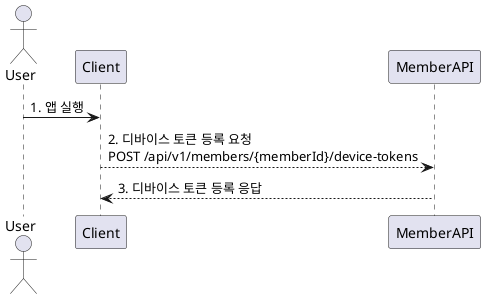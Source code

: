 @startuml
actor User

User -> Client : 1. 앱 실행
Client --> MemberAPI : 2. 디바이스 토큰 등록 요청\nPOST /api/v1/members/{memberId}/device-tokens
MemberAPI --> Client : 3. 디바이스 토큰 등록 응답

@enduml